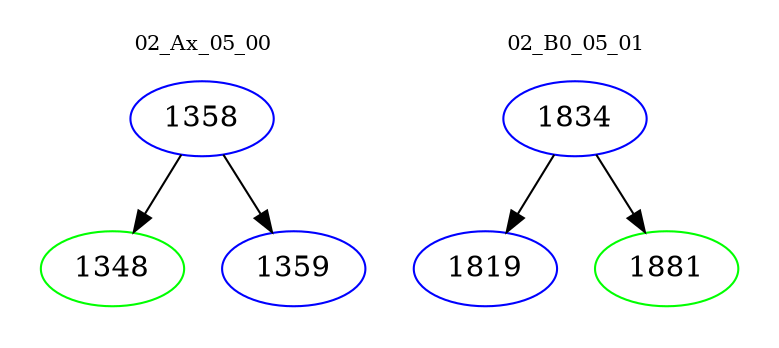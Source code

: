 digraph{
subgraph cluster_0 {
color = white
label = "02_Ax_05_00";
fontsize=10;
T0_1358 [label="1358", color="blue"]
T0_1358 -> T0_1348 [color="black"]
T0_1348 [label="1348", color="green"]
T0_1358 -> T0_1359 [color="black"]
T0_1359 [label="1359", color="blue"]
}
subgraph cluster_1 {
color = white
label = "02_B0_05_01";
fontsize=10;
T1_1834 [label="1834", color="blue"]
T1_1834 -> T1_1819 [color="black"]
T1_1819 [label="1819", color="blue"]
T1_1834 -> T1_1881 [color="black"]
T1_1881 [label="1881", color="green"]
}
}
